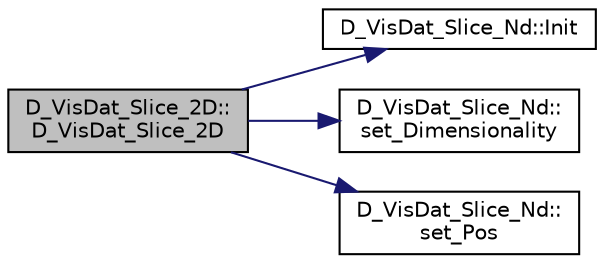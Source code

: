 digraph "D_VisDat_Slice_2D::D_VisDat_Slice_2D"
{
 // LATEX_PDF_SIZE
  edge [fontname="Helvetica",fontsize="10",labelfontname="Helvetica",labelfontsize="10"];
  node [fontname="Helvetica",fontsize="10",shape=record];
  rankdir="LR";
  Node1 [label="D_VisDat_Slice_2D::\lD_VisDat_Slice_2D",height=0.2,width=0.4,color="black", fillcolor="grey75", style="filled", fontcolor="black",tooltip=" "];
  Node1 -> Node2 [color="midnightblue",fontsize="10",style="solid",fontname="Helvetica"];
  Node2 [label="D_VisDat_Slice_Nd::Init",height=0.2,width=0.4,color="black", fillcolor="white", style="filled",URL="$class_d___vis_dat___slice___nd.html#a612dae5448f557bbb22b4c723b2fd429",tooltip=" "];
  Node1 -> Node3 [color="midnightblue",fontsize="10",style="solid",fontname="Helvetica"];
  Node3 [label="D_VisDat_Slice_Nd::\lset_Dimensionality",height=0.2,width=0.4,color="black", fillcolor="white", style="filled",URL="$class_d___vis_dat___slice___nd.html#ae01e765098cfb022ff28ba5a7a51bd0c",tooltip=" "];
  Node1 -> Node4 [color="midnightblue",fontsize="10",style="solid",fontname="Helvetica"];
  Node4 [label="D_VisDat_Slice_Nd::\lset_Pos",height=0.2,width=0.4,color="black", fillcolor="white", style="filled",URL="$class_d___vis_dat___slice___nd.html#acfbe435c580fbbcf6389426e6a716e05",tooltip=" "];
}
